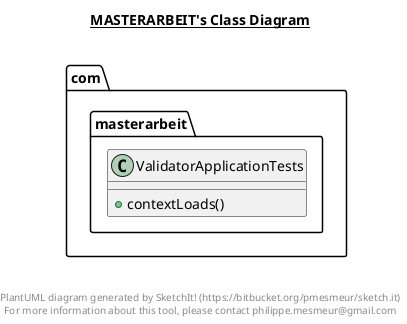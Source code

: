 @startuml

title __MASTERARBEIT's Class Diagram__\n

  package com.masterarbeit {
    class ValidatorApplicationTests {
        + contextLoads()
    }
  }
  



right footer


PlantUML diagram generated by SketchIt! (https://bitbucket.org/pmesmeur/sketch.it)
For more information about this tool, please contact philippe.mesmeur@gmail.com
endfooter

@enduml

